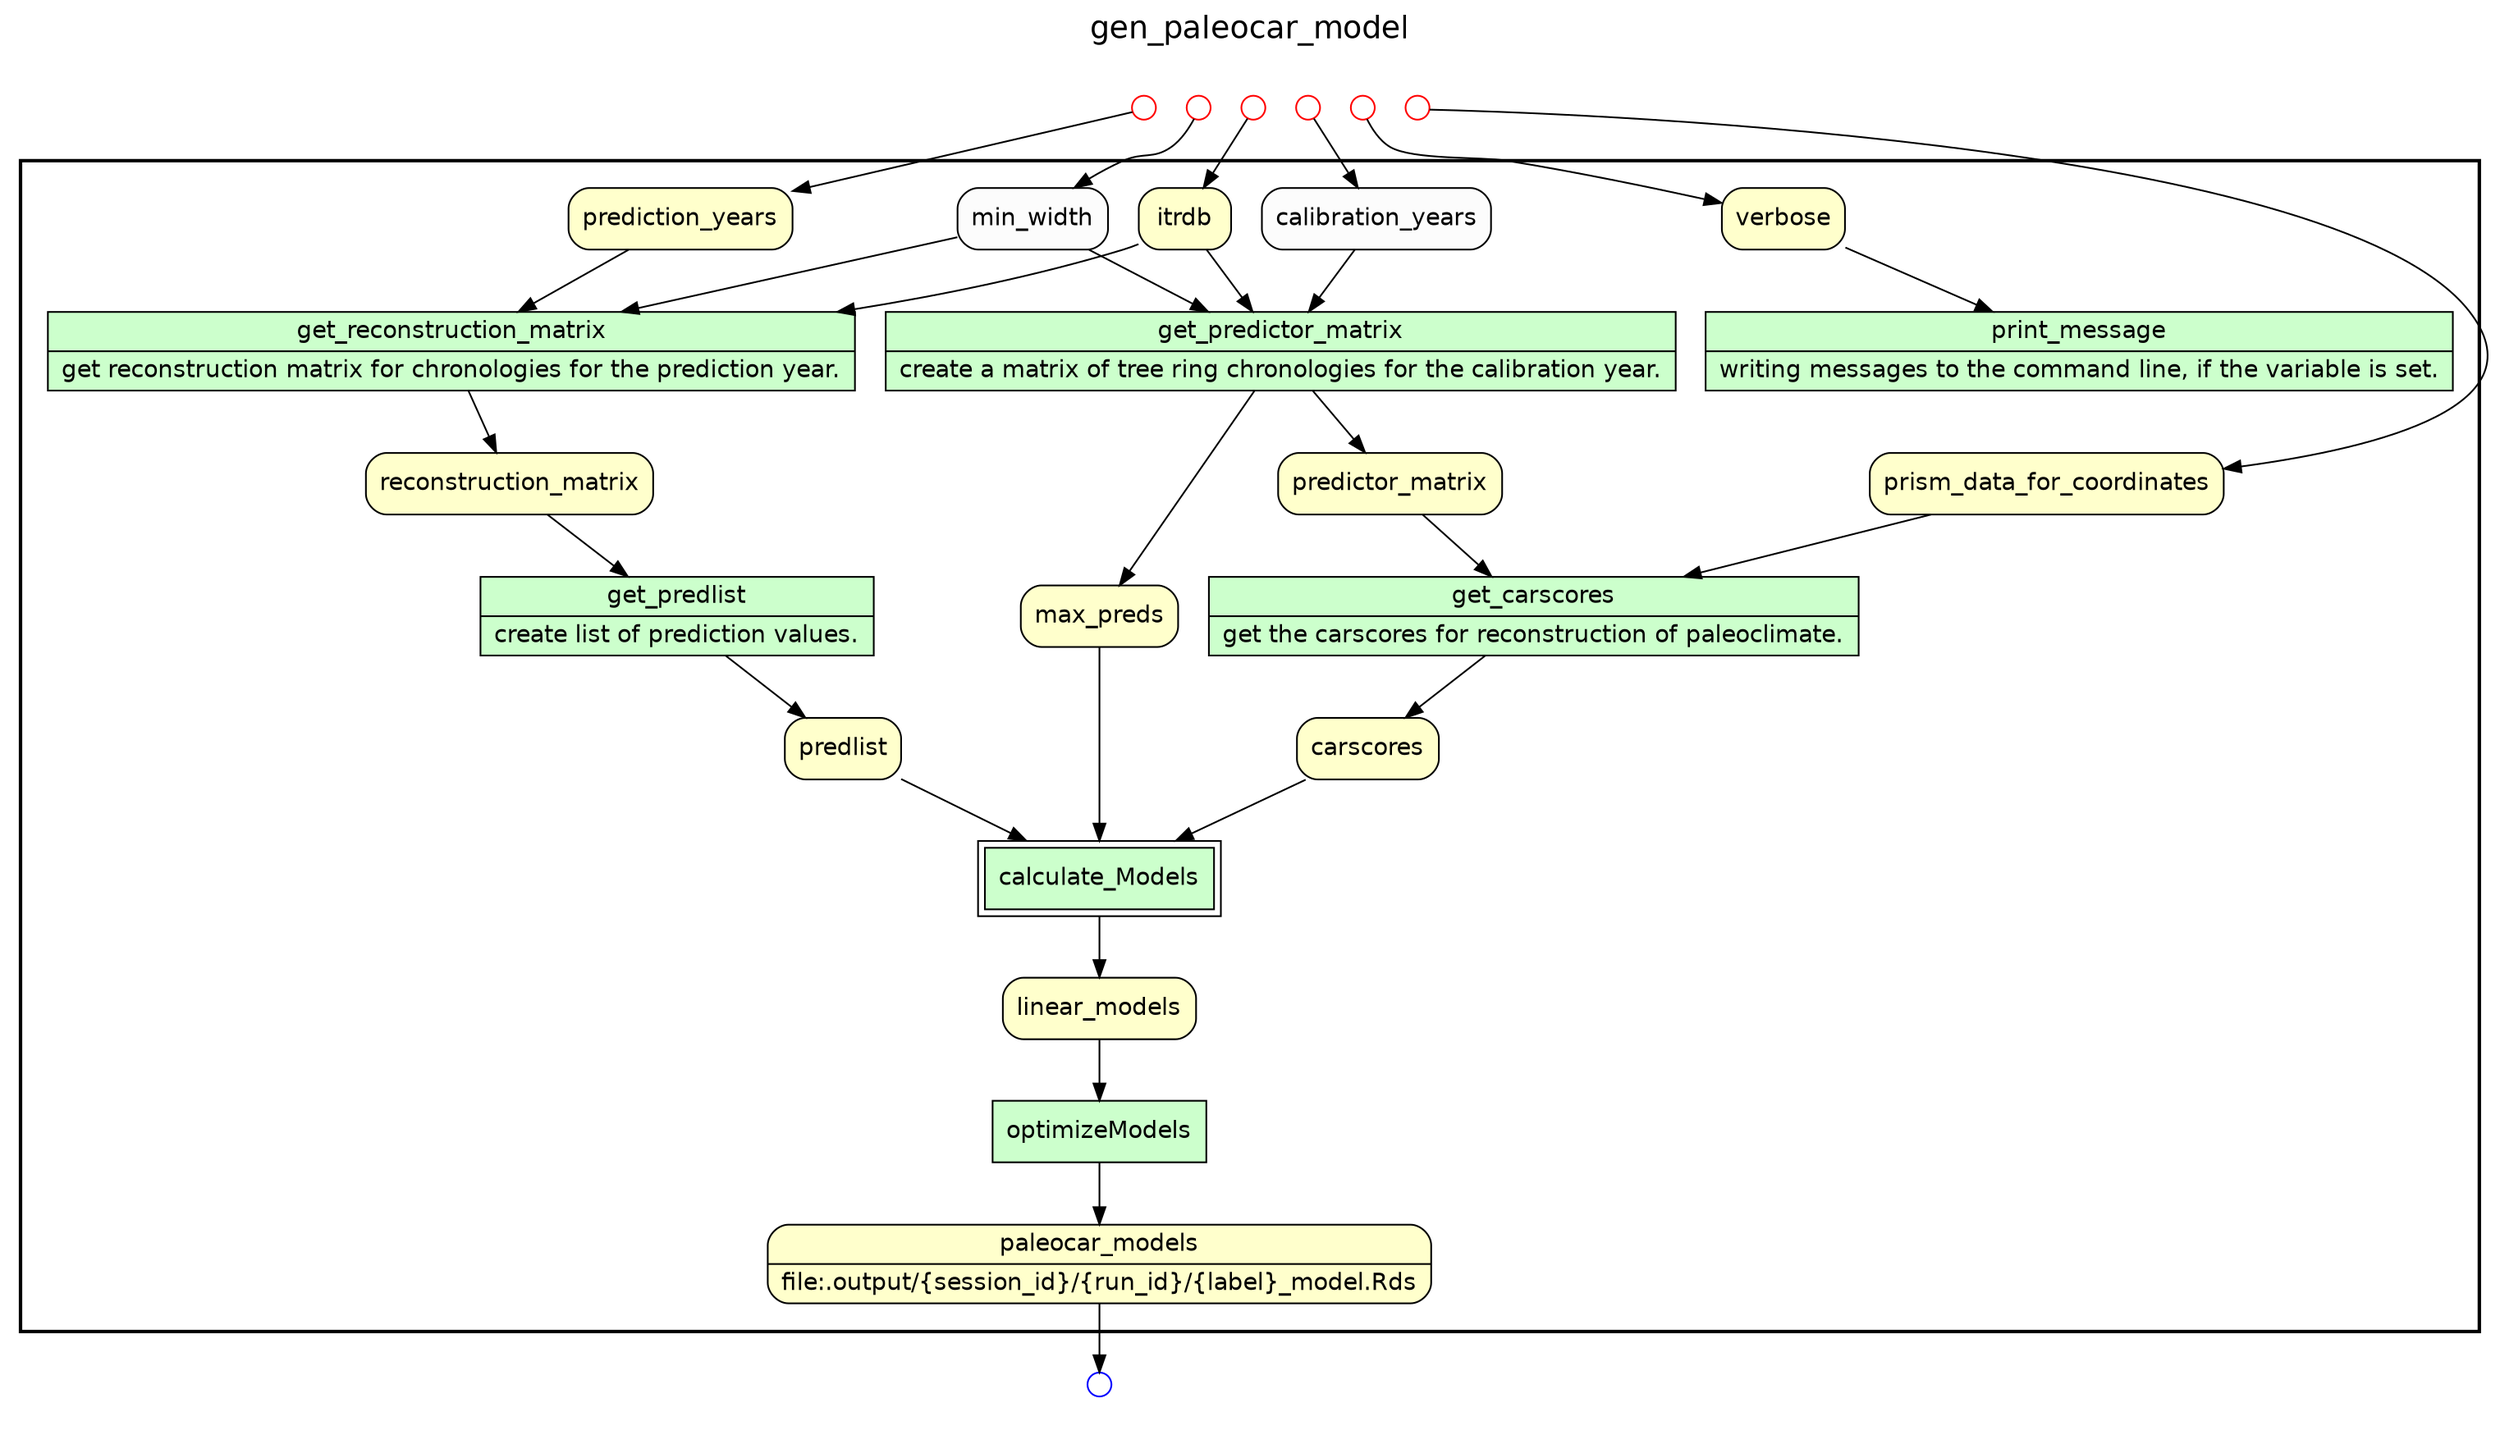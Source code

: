 
/* Start of top-level graph */
digraph Workflow {
rankdir=TB

/* Title for graph */
fontname=Helvetica; fontsize=18; labelloc=t
label=gen_paleocar_model

/* Start of double cluster for drawing box around nodes in workflow */
subgraph cluster_workflow_box_outer { label=""; color=black; penwidth=2
subgraph cluster_workflow_box_inner { label=""; penwidth=0

/* Style for nodes representing atomic programs in workflow */
node[shape=box style=filled fillcolor="#CCFFCC" peripheries=1 fontname=Helvetica]

/* Nodes representing atomic programs in workflow */
print_message [shape=record rankdir=LR label="{<f0> print_message |<f1> writing messages to the command line, if the variable is set.}"];
get_predictor_matrix [shape=record rankdir=LR label="{<f0> get_predictor_matrix |<f1> create a matrix of tree ring chronologies for the calibration year.}"];
get_reconstruction_matrix [shape=record rankdir=LR label="{<f0> get_reconstruction_matrix |<f1> get reconstruction matrix for chronologies for the prediction year.}"];
get_predlist [shape=record rankdir=LR label="{<f0> get_predlist |<f1> create list of prediction values.}"];
get_carscores [shape=record rankdir=LR label="{<f0> get_carscores |<f1> get the carscores for reconstruction of paleoclimate.}"];
optimizeModels

/* Style for nodes representing composite programs (sub-workflows) in workflow */
node[shape=box style=filled fillcolor="#CCFFCC" peripheries=2 fontname=Helvetica]

/* Nodes representing composite programs (sub-workflows) in workflow */
calculate_Models

/* Style for nodes representing non-parameter data channels in workflow */
node[shape=box style="rounded,filled" fillcolor="#FFFFCC" peripheries=1 fontname=Helvetica]

/* Nodes for non-parameter data channels in workflow */
paleocar_models [shape=record rankdir=LR label="{<f0> paleocar_models |<f1> file\:.output/\{session_id\}/\{run_id\}/\{label\}_model.Rds}"];
verbose
itrdb
prediction_years
reconstruction_matrix
prism_data_for_coordinates
predictor_matrix
predlist
carscores
max_preds
linear_models

/* Style for nodes representing parameter channels in workflow */
node[shape=box style="rounded,filled" fillcolor="#FCFCFC" peripheries=1 fontname=Helvetica]

/* Nodes representing parameter channels in workflow */
calibration_years
min_width

/* Edges representing connections between programs and channels */
verbose -> print_message
get_predictor_matrix -> predictor_matrix
get_predictor_matrix -> max_preds
itrdb -> get_predictor_matrix
calibration_years -> get_predictor_matrix
min_width -> get_predictor_matrix
get_reconstruction_matrix -> reconstruction_matrix
itrdb -> get_reconstruction_matrix
prediction_years -> get_reconstruction_matrix
min_width -> get_reconstruction_matrix
get_predlist -> predlist
reconstruction_matrix -> get_predlist
get_carscores -> carscores
prism_data_for_coordinates -> get_carscores
predictor_matrix -> get_carscores
calculate_Models -> linear_models
predlist -> calculate_Models
carscores -> calculate_Models
max_preds -> calculate_Models
optimizeModels -> paleocar_models
linear_models -> optimizeModels

/* End of double cluster for drawing box around nodes in workflow */
}}

/* Hidden double-cluster for grouping workflow input ports */
subgraph cluster_input_ports_group_outer { label=""; penwidth=0
subgraph cluster_input_ports_group_inner { label=""; penwidth=0

/* Style for nodes representing workflow input ports */
node[shape=circle style="rounded,filled" fillcolor="#FFFFFF" peripheries=1 fontname=Helvetica width=0.2]

/* Nodes representing workflow input ports */
node[color=red]
prediction_years_input_port [label=""]
prism_data_for_coordinates_input_port [label=""]
itrdb_input_port [label=""]
calibration_years_input_port [label=""]
min_width_input_port [label=""]
verbose_input_port [label=""]

/* End of double-cluster for grouping workflow input ports */
}}

/* Hidden double-cluster for grouping workflow output ports */
subgraph cluster_output_ports_group_outer { label=""; penwidth=0
subgraph cluster_output_ports_group_inner { label=""; penwidth=0

/* Style for nodes representing workflow output ports */
node[shape=circle style="rounded,filled" fillcolor="#FFFFFF" peripheries=1 fontname=Helvetica width=0.2]

/* Nodes representing workflow output ports */
paleocar_models_output_port [label="" color=blue]

/* End of double-cluster for grouping workflow output ports */
}}

/* Edges from input ports to channels */
prediction_years_input_port -> prediction_years
prism_data_for_coordinates_input_port -> prism_data_for_coordinates
itrdb_input_port -> itrdb
calibration_years_input_port -> calibration_years
min_width_input_port -> min_width
verbose_input_port -> verbose

/* Edges from channels to output ports */
paleocar_models -> paleocar_models_output_port

/* End of top-level graph */
}
